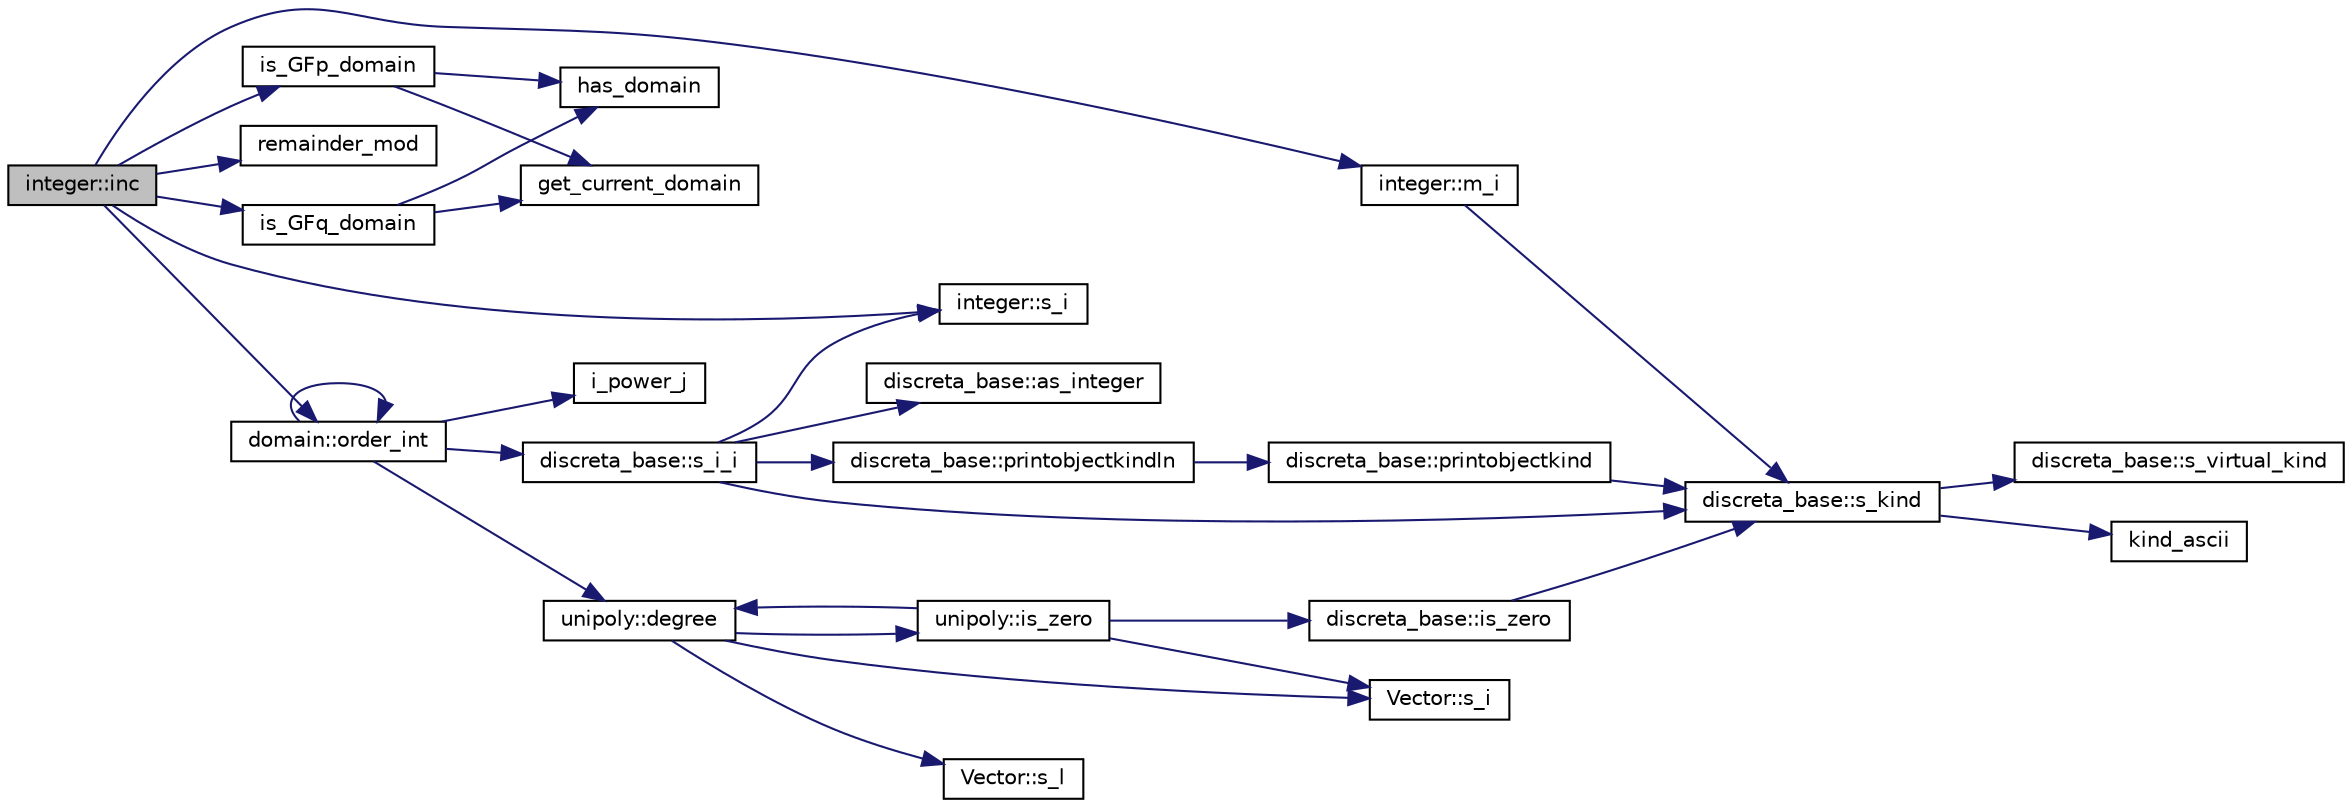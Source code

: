digraph "integer::inc"
{
  edge [fontname="Helvetica",fontsize="10",labelfontname="Helvetica",labelfontsize="10"];
  node [fontname="Helvetica",fontsize="10",shape=record];
  rankdir="LR";
  Node671 [label="integer::inc",height=0.2,width=0.4,color="black", fillcolor="grey75", style="filled", fontcolor="black"];
  Node671 -> Node672 [color="midnightblue",fontsize="10",style="solid",fontname="Helvetica"];
  Node672 [label="is_GFp_domain",height=0.2,width=0.4,color="black", fillcolor="white", style="filled",URL="$d9/d60/discreta_8h.html#ab75527270302df466fc6f6e355775c13"];
  Node672 -> Node673 [color="midnightblue",fontsize="10",style="solid",fontname="Helvetica"];
  Node673 [label="has_domain",height=0.2,width=0.4,color="black", fillcolor="white", style="filled",URL="$db/d2f/domain_8_c.html#af7df1c554310c6214b2900bf6ca7ac81"];
  Node672 -> Node674 [color="midnightblue",fontsize="10",style="solid",fontname="Helvetica"];
  Node674 [label="get_current_domain",height=0.2,width=0.4,color="black", fillcolor="white", style="filled",URL="$db/d2f/domain_8_c.html#a80481fde3a59aaeeb648f8c5392269f7"];
  Node671 -> Node675 [color="midnightblue",fontsize="10",style="solid",fontname="Helvetica"];
  Node675 [label="integer::m_i",height=0.2,width=0.4,color="black", fillcolor="white", style="filled",URL="$d0/de5/classinteger.html#a869091f0a0f35f5354c8c4a70250e8a9"];
  Node675 -> Node676 [color="midnightblue",fontsize="10",style="solid",fontname="Helvetica"];
  Node676 [label="discreta_base::s_kind",height=0.2,width=0.4,color="black", fillcolor="white", style="filled",URL="$d7/d71/classdiscreta__base.html#a8a830025c74adbbc3362418a7c2ba157"];
  Node676 -> Node677 [color="midnightblue",fontsize="10",style="solid",fontname="Helvetica"];
  Node677 [label="discreta_base::s_virtual_kind",height=0.2,width=0.4,color="black", fillcolor="white", style="filled",URL="$d7/d71/classdiscreta__base.html#a52778a6d6943a468be083d0785d418fb"];
  Node676 -> Node678 [color="midnightblue",fontsize="10",style="solid",fontname="Helvetica"];
  Node678 [label="kind_ascii",height=0.2,width=0.4,color="black", fillcolor="white", style="filled",URL="$d9/d60/discreta_8h.html#ad0ce825a9f29bc6cec27e1b64cfe27bf"];
  Node671 -> Node679 [color="midnightblue",fontsize="10",style="solid",fontname="Helvetica"];
  Node679 [label="remainder_mod",height=0.2,width=0.4,color="black", fillcolor="white", style="filled",URL="$d9/d60/discreta_8h.html#ac52aeebf4f6b8dcb49f1d85f70f00e7d"];
  Node671 -> Node680 [color="midnightblue",fontsize="10",style="solid",fontname="Helvetica"];
  Node680 [label="integer::s_i",height=0.2,width=0.4,color="black", fillcolor="white", style="filled",URL="$d0/de5/classinteger.html#adf28e9f94d4c844adaa950deeb80b904"];
  Node671 -> Node681 [color="midnightblue",fontsize="10",style="solid",fontname="Helvetica"];
  Node681 [label="domain::order_int",height=0.2,width=0.4,color="black", fillcolor="white", style="filled",URL="$de/d3b/classdomain.html#aa8dcedfd93e3a8db0069a08b9f0bfff7"];
  Node681 -> Node682 [color="midnightblue",fontsize="10",style="solid",fontname="Helvetica"];
  Node682 [label="discreta_base::s_i_i",height=0.2,width=0.4,color="black", fillcolor="white", style="filled",URL="$d7/d71/classdiscreta__base.html#aadb92c01fbe69b3034b0214b33fbc735"];
  Node682 -> Node676 [color="midnightblue",fontsize="10",style="solid",fontname="Helvetica"];
  Node682 -> Node683 [color="midnightblue",fontsize="10",style="solid",fontname="Helvetica"];
  Node683 [label="discreta_base::printobjectkindln",height=0.2,width=0.4,color="black", fillcolor="white", style="filled",URL="$d7/d71/classdiscreta__base.html#a677ccc8f392ebedde05e453f8cf59559"];
  Node683 -> Node684 [color="midnightblue",fontsize="10",style="solid",fontname="Helvetica"];
  Node684 [label="discreta_base::printobjectkind",height=0.2,width=0.4,color="black", fillcolor="white", style="filled",URL="$d7/d71/classdiscreta__base.html#aa75a1314aa706909b029664944904231"];
  Node684 -> Node676 [color="midnightblue",fontsize="10",style="solid",fontname="Helvetica"];
  Node682 -> Node685 [color="midnightblue",fontsize="10",style="solid",fontname="Helvetica"];
  Node685 [label="discreta_base::as_integer",height=0.2,width=0.4,color="black", fillcolor="white", style="filled",URL="$d7/d71/classdiscreta__base.html#a00d7691eaf874fd283d942692fe8dd26"];
  Node682 -> Node680 [color="midnightblue",fontsize="10",style="solid",fontname="Helvetica"];
  Node681 -> Node681 [color="midnightblue",fontsize="10",style="solid",fontname="Helvetica"];
  Node681 -> Node686 [color="midnightblue",fontsize="10",style="solid",fontname="Helvetica"];
  Node686 [label="unipoly::degree",height=0.2,width=0.4,color="black", fillcolor="white", style="filled",URL="$d1/d89/classunipoly.html#ab2b9692ea17ce32c0c8f2cc246517e37"];
  Node686 -> Node687 [color="midnightblue",fontsize="10",style="solid",fontname="Helvetica"];
  Node687 [label="Vector::s_l",height=0.2,width=0.4,color="black", fillcolor="white", style="filled",URL="$d5/db2/class_vector.html#ad2dc082288f858d22a528832289e0704"];
  Node686 -> Node688 [color="midnightblue",fontsize="10",style="solid",fontname="Helvetica"];
  Node688 [label="Vector::s_i",height=0.2,width=0.4,color="black", fillcolor="white", style="filled",URL="$d5/db2/class_vector.html#a1c4fe1752523df8119f70dd550244871"];
  Node686 -> Node689 [color="midnightblue",fontsize="10",style="solid",fontname="Helvetica"];
  Node689 [label="unipoly::is_zero",height=0.2,width=0.4,color="black", fillcolor="white", style="filled",URL="$d1/d89/classunipoly.html#a7bff4146466929655bf2bcfd42c682cf"];
  Node689 -> Node686 [color="midnightblue",fontsize="10",style="solid",fontname="Helvetica"];
  Node689 -> Node688 [color="midnightblue",fontsize="10",style="solid",fontname="Helvetica"];
  Node689 -> Node690 [color="midnightblue",fontsize="10",style="solid",fontname="Helvetica"];
  Node690 [label="discreta_base::is_zero",height=0.2,width=0.4,color="black", fillcolor="white", style="filled",URL="$d7/d71/classdiscreta__base.html#ac75f6bdc1ba1b406e26cf921adfd9864"];
  Node690 -> Node676 [color="midnightblue",fontsize="10",style="solid",fontname="Helvetica"];
  Node681 -> Node691 [color="midnightblue",fontsize="10",style="solid",fontname="Helvetica"];
  Node691 [label="i_power_j",height=0.2,width=0.4,color="black", fillcolor="white", style="filled",URL="$de/dc5/algebra__and__number__theory_8h.html#a39b321523e8957d701618bb5cac542b5"];
  Node671 -> Node692 [color="midnightblue",fontsize="10",style="solid",fontname="Helvetica"];
  Node692 [label="is_GFq_domain",height=0.2,width=0.4,color="black", fillcolor="white", style="filled",URL="$d9/d60/discreta_8h.html#af695b4599bda7a0400772172c9eeff64"];
  Node692 -> Node673 [color="midnightblue",fontsize="10",style="solid",fontname="Helvetica"];
  Node692 -> Node674 [color="midnightblue",fontsize="10",style="solid",fontname="Helvetica"];
}

